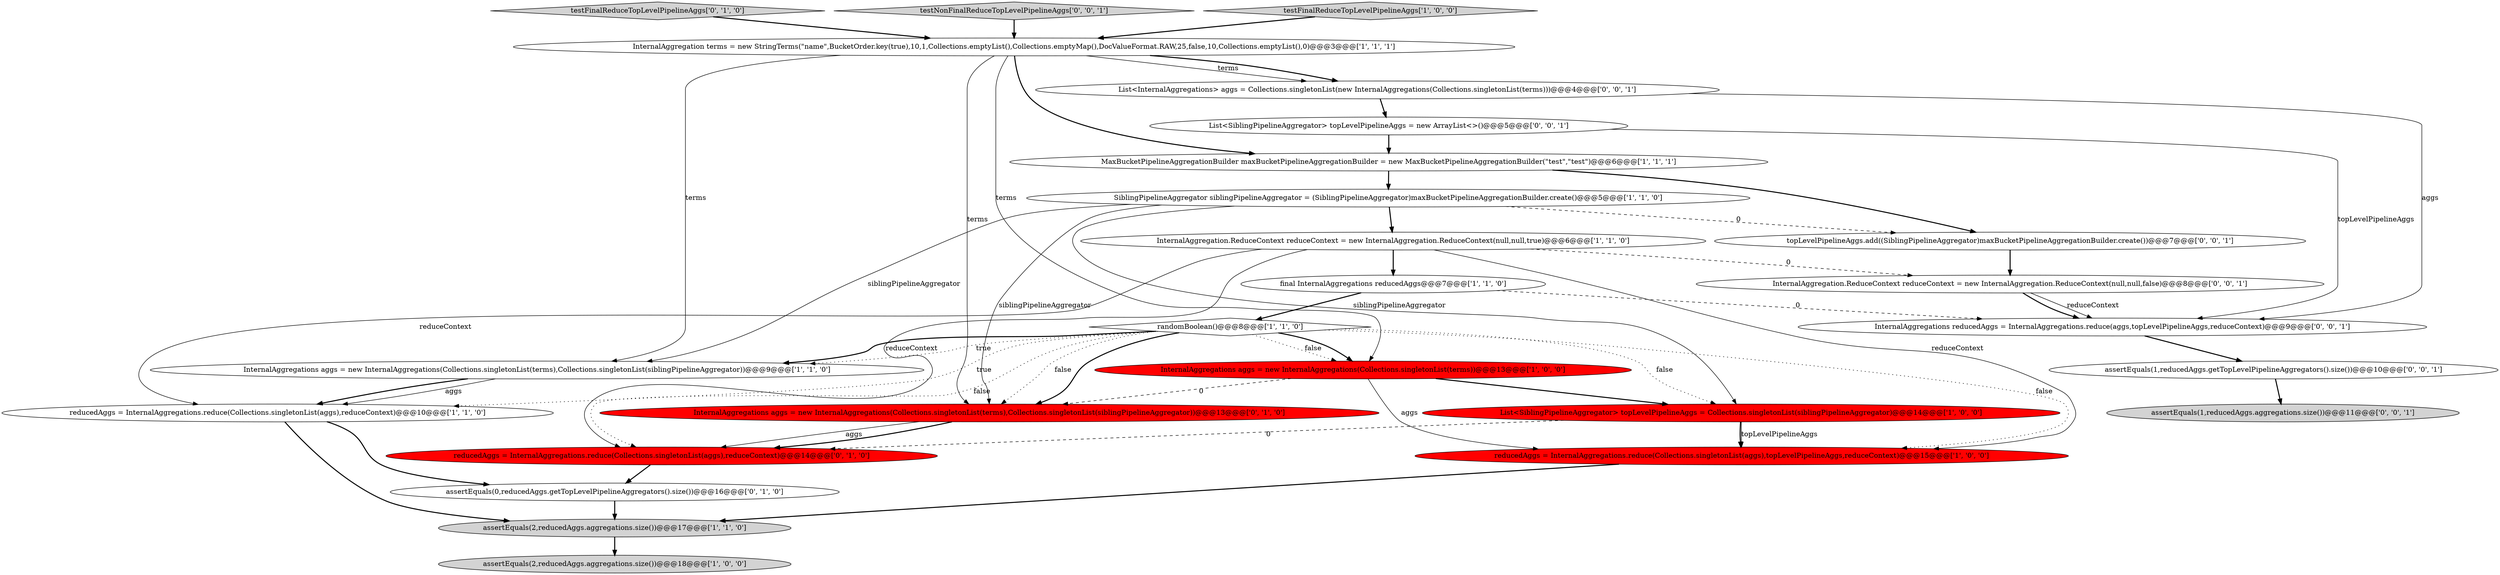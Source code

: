 digraph {
4 [style = filled, label = "InternalAggregation.ReduceContext reduceContext = new InternalAggregation.ReduceContext(null,null,true)@@@6@@@['1', '1', '0']", fillcolor = white, shape = ellipse image = "AAA0AAABBB1BBB"];
22 [style = filled, label = "InternalAggregations reducedAggs = InternalAggregations.reduce(aggs,topLevelPipelineAggs,reduceContext)@@@9@@@['0', '0', '1']", fillcolor = white, shape = ellipse image = "AAA0AAABBB3BBB"];
6 [style = filled, label = "InternalAggregations aggs = new InternalAggregations(Collections.singletonList(terms))@@@13@@@['1', '0', '0']", fillcolor = red, shape = ellipse image = "AAA1AAABBB1BBB"];
12 [style = filled, label = "randomBoolean()@@@8@@@['1', '1', '0']", fillcolor = white, shape = diamond image = "AAA0AAABBB1BBB"];
1 [style = filled, label = "final InternalAggregations reducedAggs@@@7@@@['1', '1', '0']", fillcolor = white, shape = ellipse image = "AAA0AAABBB1BBB"];
15 [style = filled, label = "InternalAggregations aggs = new InternalAggregations(Collections.singletonList(terms),Collections.singletonList(siblingPipelineAggregator))@@@13@@@['0', '1', '0']", fillcolor = red, shape = ellipse image = "AAA1AAABBB2BBB"];
19 [style = filled, label = "InternalAggregation.ReduceContext reduceContext = new InternalAggregation.ReduceContext(null,null,false)@@@8@@@['0', '0', '1']", fillcolor = white, shape = ellipse image = "AAA0AAABBB3BBB"];
16 [style = filled, label = "testFinalReduceTopLevelPipelineAggs['0', '1', '0']", fillcolor = lightgray, shape = diamond image = "AAA0AAABBB2BBB"];
17 [style = filled, label = "reducedAggs = InternalAggregations.reduce(Collections.singletonList(aggs),reduceContext)@@@14@@@['0', '1', '0']", fillcolor = red, shape = ellipse image = "AAA1AAABBB2BBB"];
2 [style = filled, label = "List<SiblingPipelineAggregator> topLevelPipelineAggs = Collections.singletonList(siblingPipelineAggregator)@@@14@@@['1', '0', '0']", fillcolor = red, shape = ellipse image = "AAA1AAABBB1BBB"];
13 [style = filled, label = "MaxBucketPipelineAggregationBuilder maxBucketPipelineAggregationBuilder = new MaxBucketPipelineAggregationBuilder(\"test\",\"test\")@@@6@@@['1', '1', '1']", fillcolor = white, shape = ellipse image = "AAA0AAABBB1BBB"];
10 [style = filled, label = "assertEquals(2,reducedAggs.aggregations.size())@@@17@@@['1', '1', '0']", fillcolor = lightgray, shape = ellipse image = "AAA0AAABBB1BBB"];
7 [style = filled, label = "InternalAggregation terms = new StringTerms(\"name\",BucketOrder.key(true),10,1,Collections.emptyList(),Collections.emptyMap(),DocValueFormat.RAW,25,false,10,Collections.emptyList(),0)@@@3@@@['1', '1', '1']", fillcolor = white, shape = ellipse image = "AAA0AAABBB1BBB"];
23 [style = filled, label = "assertEquals(1,reducedAggs.getTopLevelPipelineAggregators().size())@@@10@@@['0', '0', '1']", fillcolor = white, shape = ellipse image = "AAA0AAABBB3BBB"];
20 [style = filled, label = "testNonFinalReduceTopLevelPipelineAggs['0', '0', '1']", fillcolor = lightgray, shape = diamond image = "AAA0AAABBB3BBB"];
3 [style = filled, label = "reducedAggs = InternalAggregations.reduce(Collections.singletonList(aggs),topLevelPipelineAggs,reduceContext)@@@15@@@['1', '0', '0']", fillcolor = red, shape = ellipse image = "AAA1AAABBB1BBB"];
8 [style = filled, label = "assertEquals(2,reducedAggs.aggregations.size())@@@18@@@['1', '0', '0']", fillcolor = lightgray, shape = ellipse image = "AAA0AAABBB1BBB"];
18 [style = filled, label = "topLevelPipelineAggs.add((SiblingPipelineAggregator)maxBucketPipelineAggregationBuilder.create())@@@7@@@['0', '0', '1']", fillcolor = white, shape = ellipse image = "AAA0AAABBB3BBB"];
9 [style = filled, label = "testFinalReduceTopLevelPipelineAggs['1', '0', '0']", fillcolor = lightgray, shape = diamond image = "AAA0AAABBB1BBB"];
5 [style = filled, label = "InternalAggregations aggs = new InternalAggregations(Collections.singletonList(terms),Collections.singletonList(siblingPipelineAggregator))@@@9@@@['1', '1', '0']", fillcolor = white, shape = ellipse image = "AAA0AAABBB1BBB"];
21 [style = filled, label = "List<SiblingPipelineAggregator> topLevelPipelineAggs = new ArrayList<>()@@@5@@@['0', '0', '1']", fillcolor = white, shape = ellipse image = "AAA0AAABBB3BBB"];
24 [style = filled, label = "List<InternalAggregations> aggs = Collections.singletonList(new InternalAggregations(Collections.singletonList(terms)))@@@4@@@['0', '0', '1']", fillcolor = white, shape = ellipse image = "AAA0AAABBB3BBB"];
11 [style = filled, label = "SiblingPipelineAggregator siblingPipelineAggregator = (SiblingPipelineAggregator)maxBucketPipelineAggregationBuilder.create()@@@5@@@['1', '1', '0']", fillcolor = white, shape = ellipse image = "AAA0AAABBB1BBB"];
0 [style = filled, label = "reducedAggs = InternalAggregations.reduce(Collections.singletonList(aggs),reduceContext)@@@10@@@['1', '1', '0']", fillcolor = white, shape = ellipse image = "AAA0AAABBB1BBB"];
25 [style = filled, label = "assertEquals(1,reducedAggs.aggregations.size())@@@11@@@['0', '0', '1']", fillcolor = lightgray, shape = ellipse image = "AAA0AAABBB3BBB"];
14 [style = filled, label = "assertEquals(0,reducedAggs.getTopLevelPipelineAggregators().size())@@@16@@@['0', '1', '0']", fillcolor = white, shape = ellipse image = "AAA0AAABBB2BBB"];
7->13 [style = bold, label=""];
15->17 [style = solid, label="aggs"];
23->25 [style = bold, label=""];
12->17 [style = dotted, label="false"];
12->5 [style = bold, label=""];
5->0 [style = solid, label="aggs"];
11->2 [style = solid, label="siblingPipelineAggregator"];
12->2 [style = dotted, label="false"];
2->3 [style = bold, label=""];
7->24 [style = solid, label="terms"];
11->4 [style = bold, label=""];
12->6 [style = dotted, label="false"];
12->15 [style = bold, label=""];
16->7 [style = bold, label=""];
18->19 [style = bold, label=""];
7->6 [style = solid, label="terms"];
12->15 [style = dotted, label="false"];
14->10 [style = bold, label=""];
6->3 [style = solid, label="aggs"];
9->7 [style = bold, label=""];
11->5 [style = solid, label="siblingPipelineAggregator"];
12->6 [style = bold, label=""];
24->22 [style = solid, label="aggs"];
13->11 [style = bold, label=""];
22->23 [style = bold, label=""];
2->17 [style = dashed, label="0"];
1->22 [style = dashed, label="0"];
6->2 [style = bold, label=""];
3->10 [style = bold, label=""];
4->0 [style = solid, label="reduceContext"];
15->17 [style = bold, label=""];
0->10 [style = bold, label=""];
0->14 [style = bold, label=""];
7->24 [style = bold, label=""];
10->8 [style = bold, label=""];
5->0 [style = bold, label=""];
24->21 [style = bold, label=""];
12->5 [style = dotted, label="true"];
17->14 [style = bold, label=""];
6->15 [style = dashed, label="0"];
11->18 [style = dashed, label="0"];
11->15 [style = solid, label="siblingPipelineAggregator"];
1->12 [style = bold, label=""];
12->0 [style = dotted, label="true"];
12->3 [style = dotted, label="false"];
4->19 [style = dashed, label="0"];
4->1 [style = bold, label=""];
7->5 [style = solid, label="terms"];
19->22 [style = solid, label="reduceContext"];
20->7 [style = bold, label=""];
21->22 [style = solid, label="topLevelPipelineAggs"];
7->15 [style = solid, label="terms"];
19->22 [style = bold, label=""];
2->3 [style = solid, label="topLevelPipelineAggs"];
4->3 [style = solid, label="reduceContext"];
4->17 [style = solid, label="reduceContext"];
13->18 [style = bold, label=""];
21->13 [style = bold, label=""];
}
